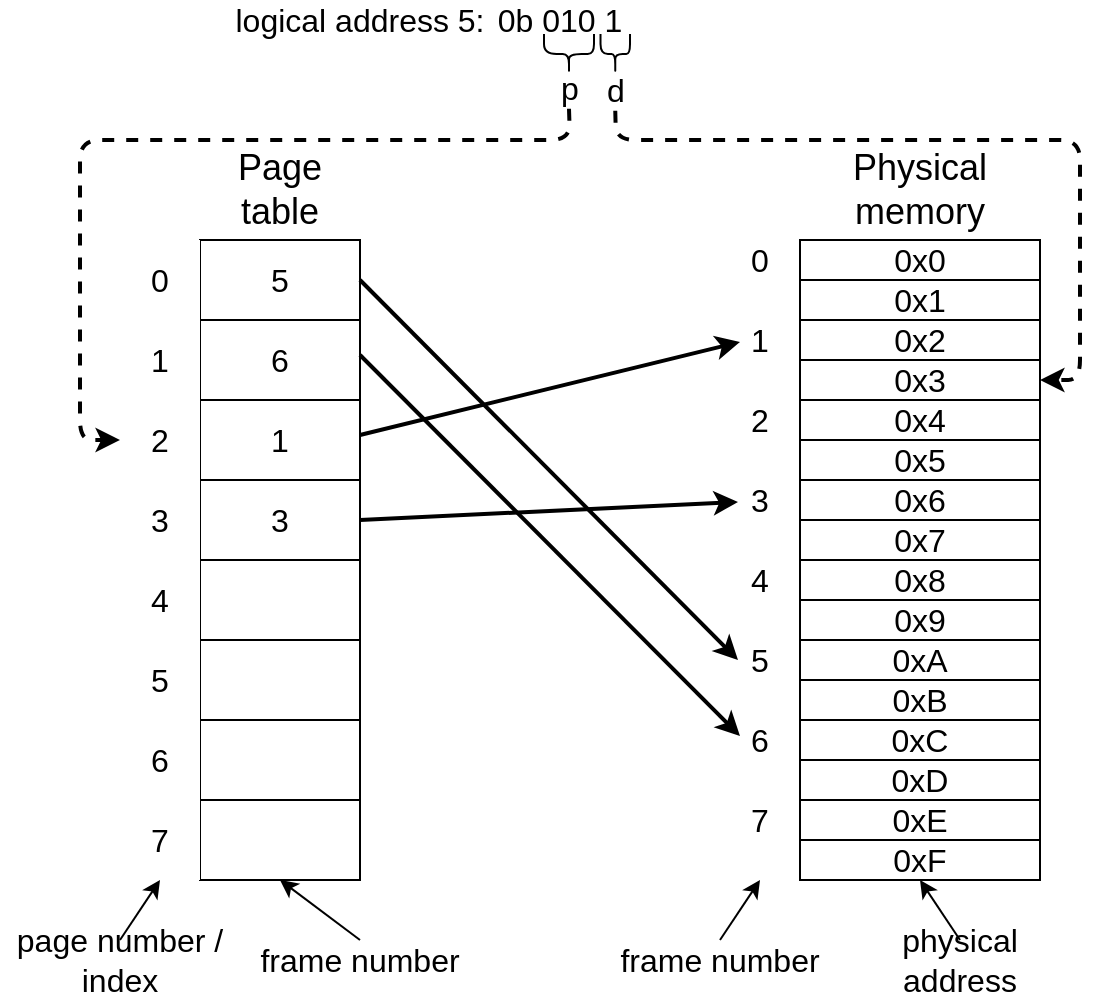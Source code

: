 <mxfile version="14.5.1" type="device"><diagram id="4oZDQHbLtJ5VwVEGm29x" name="Page-1"><mxGraphModel dx="749" dy="666" grid="1" gridSize="10" guides="1" tooltips="1" connect="1" arrows="1" fold="1" page="1" pageScale="1" pageWidth="850" pageHeight="1100" math="0" shadow="0"><root><mxCell id="0"/><mxCell id="1" parent="0"/><mxCell id="0VnadwA98aup2bAQfPx1-9" value="&lt;font style=&quot;font-size: 18px&quot;&gt;Page table&lt;/font&gt;" style="text;html=1;strokeColor=none;fillColor=none;align=center;verticalAlign=middle;whiteSpace=wrap;rounded=0;" vertex="1" parent="1"><mxGeometry x="200" y="190" width="80" height="50" as="geometry"/></mxCell><mxCell id="0VnadwA98aup2bAQfPx1-18" value="&lt;font style=&quot;font-size: 16px&quot;&gt;0x0&lt;/font&gt;" style="rounded=0;whiteSpace=wrap;html=1;" vertex="1" parent="1"><mxGeometry x="500" y="240" width="120" height="20" as="geometry"/></mxCell><mxCell id="0VnadwA98aup2bAQfPx1-19" value="&lt;span style=&quot;font-size: 16px&quot;&gt;0x1&lt;/span&gt;" style="rounded=0;whiteSpace=wrap;html=1;" vertex="1" parent="1"><mxGeometry x="500" y="260" width="120" height="20" as="geometry"/></mxCell><mxCell id="0VnadwA98aup2bAQfPx1-26" value="&lt;font style=&quot;font-size: 18px&quot;&gt;Physical memory&lt;/font&gt;" style="text;html=1;strokeColor=none;fillColor=none;align=center;verticalAlign=middle;whiteSpace=wrap;rounded=0;" vertex="1" parent="1"><mxGeometry x="500" y="190" width="120" height="50" as="geometry"/></mxCell><mxCell id="0VnadwA98aup2bAQfPx1-27" value="&lt;font style=&quot;font-size: 16px&quot;&gt;0&lt;/font&gt;" style="text;html=1;strokeColor=none;fillColor=none;align=center;verticalAlign=middle;whiteSpace=wrap;rounded=0;" vertex="1" parent="1"><mxGeometry x="460" y="240" width="40" height="20" as="geometry"/></mxCell><mxCell id="0VnadwA98aup2bAQfPx1-28" value="&lt;font style=&quot;font-size: 16px&quot;&gt;1&lt;/font&gt;" style="text;html=1;strokeColor=none;fillColor=none;align=center;verticalAlign=middle;whiteSpace=wrap;rounded=0;" vertex="1" parent="1"><mxGeometry x="460" y="280" width="40" height="20" as="geometry"/></mxCell><mxCell id="0VnadwA98aup2bAQfPx1-35" value="&lt;font style=&quot;font-size: 16px&quot;&gt;page number / &lt;br&gt;index&lt;/font&gt;" style="text;html=1;strokeColor=none;fillColor=none;align=center;verticalAlign=middle;whiteSpace=wrap;rounded=0;" vertex="1" parent="1"><mxGeometry x="100" y="590" width="120" height="20" as="geometry"/></mxCell><mxCell id="0VnadwA98aup2bAQfPx1-36" value="" style="endArrow=classic;html=1;exitX=0.5;exitY=0;exitDx=0;exitDy=0;entryX=0.5;entryY=1;entryDx=0;entryDy=0;" edge="1" parent="1" source="0VnadwA98aup2bAQfPx1-35" target="0VnadwA98aup2bAQfPx1-62"><mxGeometry width="50" height="50" relative="1" as="geometry"><mxPoint x="400" y="490" as="sourcePoint"/><mxPoint x="450" y="440" as="targetPoint"/></mxGeometry></mxCell><mxCell id="0VnadwA98aup2bAQfPx1-1" value="&lt;font style=&quot;font-size: 16px&quot;&gt;5&lt;/font&gt;" style="rounded=0;whiteSpace=wrap;html=1;container=0;" vertex="1" parent="1"><mxGeometry x="200" y="240" width="80" height="40" as="geometry"/></mxCell><mxCell id="0VnadwA98aup2bAQfPx1-2" value="&lt;span style=&quot;font-size: 16px&quot;&gt;6&lt;/span&gt;" style="rounded=0;whiteSpace=wrap;html=1;container=0;" vertex="1" parent="1"><mxGeometry x="200" y="280" width="80" height="40" as="geometry"/></mxCell><mxCell id="0VnadwA98aup2bAQfPx1-3" value="&lt;span style=&quot;font-size: 16px&quot;&gt;1&lt;/span&gt;" style="rounded=0;whiteSpace=wrap;html=1;container=0;" vertex="1" parent="1"><mxGeometry x="200" y="320" width="80" height="40" as="geometry"/></mxCell><mxCell id="0VnadwA98aup2bAQfPx1-4" value="&lt;span style=&quot;font-size: 16px&quot;&gt;3&lt;/span&gt;" style="rounded=0;whiteSpace=wrap;html=1;container=0;" vertex="1" parent="1"><mxGeometry x="200" y="360" width="80" height="40" as="geometry"/></mxCell><mxCell id="0VnadwA98aup2bAQfPx1-5" value="" style="rounded=0;whiteSpace=wrap;html=1;container=0;" vertex="1" parent="1"><mxGeometry x="200" y="400" width="80" height="40" as="geometry"/></mxCell><mxCell id="0VnadwA98aup2bAQfPx1-6" value="" style="rounded=0;whiteSpace=wrap;html=1;container=0;" vertex="1" parent="1"><mxGeometry x="200" y="440" width="80" height="40" as="geometry"/></mxCell><mxCell id="0VnadwA98aup2bAQfPx1-7" value="" style="rounded=0;whiteSpace=wrap;html=1;container=0;" vertex="1" parent="1"><mxGeometry x="200" y="480" width="80" height="40" as="geometry"/></mxCell><mxCell id="0VnadwA98aup2bAQfPx1-8" value="" style="rounded=0;whiteSpace=wrap;html=1;container=0;" vertex="1" parent="1"><mxGeometry x="200" y="520" width="80" height="40" as="geometry"/></mxCell><mxCell id="0VnadwA98aup2bAQfPx1-63" value="&lt;span style=&quot;font-size: 16px&quot;&gt;frame number&lt;/span&gt;" style="text;html=1;strokeColor=none;fillColor=none;align=center;verticalAlign=middle;whiteSpace=wrap;rounded=0;" vertex="1" parent="1"><mxGeometry x="180" y="590" width="200" height="20" as="geometry"/></mxCell><mxCell id="0VnadwA98aup2bAQfPx1-64" value="" style="endArrow=classic;html=1;exitX=0.5;exitY=0;exitDx=0;exitDy=0;entryX=0.5;entryY=1;entryDx=0;entryDy=0;" edge="1" parent="1" source="0VnadwA98aup2bAQfPx1-63" target="0VnadwA98aup2bAQfPx1-8"><mxGeometry width="50" height="50" relative="1" as="geometry"><mxPoint x="150" y="600" as="sourcePoint"/><mxPoint x="170" y="570" as="targetPoint"/></mxGeometry></mxCell><mxCell id="0VnadwA98aup2bAQfPx1-65" value="&lt;font style=&quot;font-size: 16px&quot;&gt;0x2&lt;/font&gt;" style="rounded=0;whiteSpace=wrap;html=1;" vertex="1" parent="1"><mxGeometry x="500" y="280" width="120" height="20" as="geometry"/></mxCell><mxCell id="0VnadwA98aup2bAQfPx1-66" value="&lt;span style=&quot;font-size: 16px&quot;&gt;0x3&lt;/span&gt;" style="rounded=0;whiteSpace=wrap;html=1;" vertex="1" parent="1"><mxGeometry x="500" y="300" width="120" height="20" as="geometry"/></mxCell><mxCell id="0VnadwA98aup2bAQfPx1-69" value="&lt;font style=&quot;font-size: 16px&quot;&gt;2&lt;/font&gt;" style="text;html=1;strokeColor=none;fillColor=none;align=center;verticalAlign=middle;whiteSpace=wrap;rounded=0;" vertex="1" parent="1"><mxGeometry x="460" y="320" width="40" height="20" as="geometry"/></mxCell><mxCell id="0VnadwA98aup2bAQfPx1-70" value="&lt;font style=&quot;font-size: 16px&quot;&gt;0x4&lt;/font&gt;" style="rounded=0;whiteSpace=wrap;html=1;" vertex="1" parent="1"><mxGeometry x="500" y="320" width="120" height="20" as="geometry"/></mxCell><mxCell id="0VnadwA98aup2bAQfPx1-71" value="&lt;span style=&quot;font-size: 16px&quot;&gt;0x5&lt;/span&gt;" style="rounded=0;whiteSpace=wrap;html=1;" vertex="1" parent="1"><mxGeometry x="500" y="340" width="120" height="20" as="geometry"/></mxCell><mxCell id="0VnadwA98aup2bAQfPx1-72" value="&lt;font style=&quot;font-size: 16px&quot;&gt;3&lt;/font&gt;" style="text;html=1;strokeColor=none;fillColor=none;align=center;verticalAlign=middle;whiteSpace=wrap;rounded=0;" vertex="1" parent="1"><mxGeometry x="460" y="360" width="40" height="20" as="geometry"/></mxCell><mxCell id="0VnadwA98aup2bAQfPx1-73" value="&lt;font style=&quot;font-size: 16px&quot;&gt;0x6&lt;/font&gt;" style="rounded=0;whiteSpace=wrap;html=1;" vertex="1" parent="1"><mxGeometry x="500" y="360" width="120" height="20" as="geometry"/></mxCell><mxCell id="0VnadwA98aup2bAQfPx1-74" value="&lt;span style=&quot;font-size: 16px&quot;&gt;0x7&lt;/span&gt;" style="rounded=0;whiteSpace=wrap;html=1;" vertex="1" parent="1"><mxGeometry x="500" y="380" width="120" height="20" as="geometry"/></mxCell><mxCell id="0VnadwA98aup2bAQfPx1-75" value="&lt;font style=&quot;font-size: 16px&quot;&gt;4&lt;/font&gt;" style="text;html=1;strokeColor=none;fillColor=none;align=center;verticalAlign=middle;whiteSpace=wrap;rounded=0;" vertex="1" parent="1"><mxGeometry x="460" y="400" width="40" height="20" as="geometry"/></mxCell><mxCell id="0VnadwA98aup2bAQfPx1-76" value="&lt;font style=&quot;font-size: 16px&quot;&gt;0x8&lt;/font&gt;" style="rounded=0;whiteSpace=wrap;html=1;" vertex="1" parent="1"><mxGeometry x="500" y="400" width="120" height="20" as="geometry"/></mxCell><mxCell id="0VnadwA98aup2bAQfPx1-77" value="&lt;span style=&quot;font-size: 16px&quot;&gt;0x9&lt;/span&gt;" style="rounded=0;whiteSpace=wrap;html=1;" vertex="1" parent="1"><mxGeometry x="500" y="420" width="120" height="20" as="geometry"/></mxCell><mxCell id="0VnadwA98aup2bAQfPx1-78" value="&lt;font style=&quot;font-size: 16px&quot;&gt;5&lt;/font&gt;" style="text;html=1;strokeColor=none;fillColor=none;align=center;verticalAlign=middle;whiteSpace=wrap;rounded=0;" vertex="1" parent="1"><mxGeometry x="460" y="440" width="40" height="20" as="geometry"/></mxCell><mxCell id="0VnadwA98aup2bAQfPx1-79" value="&lt;font style=&quot;font-size: 16px&quot;&gt;0xA&lt;/font&gt;" style="rounded=0;whiteSpace=wrap;html=1;" vertex="1" parent="1"><mxGeometry x="500" y="440" width="120" height="20" as="geometry"/></mxCell><mxCell id="0VnadwA98aup2bAQfPx1-80" value="&lt;span style=&quot;font-size: 16px&quot;&gt;0xB&lt;/span&gt;" style="rounded=0;whiteSpace=wrap;html=1;" vertex="1" parent="1"><mxGeometry x="500" y="460" width="120" height="20" as="geometry"/></mxCell><mxCell id="0VnadwA98aup2bAQfPx1-81" value="&lt;font style=&quot;font-size: 16px&quot;&gt;6&lt;/font&gt;" style="text;html=1;strokeColor=none;fillColor=none;align=center;verticalAlign=middle;whiteSpace=wrap;rounded=0;" vertex="1" parent="1"><mxGeometry x="460" y="480" width="40" height="20" as="geometry"/></mxCell><mxCell id="0VnadwA98aup2bAQfPx1-82" value="&lt;font style=&quot;font-size: 16px&quot;&gt;0xC&lt;/font&gt;" style="rounded=0;whiteSpace=wrap;html=1;" vertex="1" parent="1"><mxGeometry x="500" y="480" width="120" height="20" as="geometry"/></mxCell><mxCell id="0VnadwA98aup2bAQfPx1-83" value="&lt;span style=&quot;font-size: 16px&quot;&gt;0xD&lt;/span&gt;" style="rounded=0;whiteSpace=wrap;html=1;" vertex="1" parent="1"><mxGeometry x="500" y="500" width="120" height="20" as="geometry"/></mxCell><mxCell id="0VnadwA98aup2bAQfPx1-84" value="&lt;font style=&quot;font-size: 16px&quot;&gt;7&lt;/font&gt;" style="text;html=1;strokeColor=none;fillColor=none;align=center;verticalAlign=middle;whiteSpace=wrap;rounded=0;" vertex="1" parent="1"><mxGeometry x="460" y="520" width="40" height="20" as="geometry"/></mxCell><mxCell id="0VnadwA98aup2bAQfPx1-85" value="&lt;font style=&quot;font-size: 16px&quot;&gt;0xE&lt;/font&gt;" style="rounded=0;whiteSpace=wrap;html=1;" vertex="1" parent="1"><mxGeometry x="500" y="520" width="120" height="20" as="geometry"/></mxCell><mxCell id="0VnadwA98aup2bAQfPx1-86" value="&lt;span style=&quot;font-size: 16px&quot;&gt;0xF&lt;/span&gt;" style="rounded=0;whiteSpace=wrap;html=1;" vertex="1" parent="1"><mxGeometry x="500" y="540" width="120" height="20" as="geometry"/></mxCell><mxCell id="0VnadwA98aup2bAQfPx1-87" value="" style="endArrow=classic;html=1;exitX=0.5;exitY=0;exitDx=0;exitDy=0;" edge="1" source="0VnadwA98aup2bAQfPx1-88" parent="1"><mxGeometry width="50" height="50" relative="1" as="geometry"><mxPoint x="400" y="630" as="sourcePoint"/><mxPoint x="480" y="560" as="targetPoint"/></mxGeometry></mxCell><mxCell id="0VnadwA98aup2bAQfPx1-88" value="&lt;span style=&quot;font-size: 16px&quot;&gt;frame number&lt;/span&gt;" style="text;html=1;strokeColor=none;fillColor=none;align=center;verticalAlign=middle;whiteSpace=wrap;rounded=0;" vertex="1" parent="1"><mxGeometry x="400" y="590" width="120" height="20" as="geometry"/></mxCell><mxCell id="0VnadwA98aup2bAQfPx1-90" value="" style="endArrow=classic;html=1;exitX=0.5;exitY=0;exitDx=0;exitDy=0;" edge="1" source="0VnadwA98aup2bAQfPx1-91" parent="1"><mxGeometry width="50" height="50" relative="1" as="geometry"><mxPoint x="480" y="630" as="sourcePoint"/><mxPoint x="560" y="560" as="targetPoint"/></mxGeometry></mxCell><mxCell id="0VnadwA98aup2bAQfPx1-91" value="&lt;span style=&quot;font-size: 16px&quot;&gt;physical address&lt;/span&gt;" style="text;html=1;strokeColor=none;fillColor=none;align=center;verticalAlign=middle;whiteSpace=wrap;rounded=0;" vertex="1" parent="1"><mxGeometry x="520" y="590" width="120" height="20" as="geometry"/></mxCell><mxCell id="0VnadwA98aup2bAQfPx1-92" value="" style="endArrow=classic;html=1;fontSize=16;exitX=1;exitY=0.5;exitDx=0;exitDy=0;entryX=0.225;entryY=0.5;entryDx=0;entryDy=0;strokeWidth=2;entryPerimeter=0;" edge="1" parent="1" source="0VnadwA98aup2bAQfPx1-1" target="0VnadwA98aup2bAQfPx1-78"><mxGeometry width="50" height="50" relative="1" as="geometry"><mxPoint x="400" y="480" as="sourcePoint"/><mxPoint x="450" y="430" as="targetPoint"/></mxGeometry></mxCell><mxCell id="0VnadwA98aup2bAQfPx1-93" value="" style="endArrow=classic;html=1;fontSize=16;exitX=1;exitY=0.5;exitDx=0;exitDy=0;entryX=0.25;entryY=0.4;entryDx=0;entryDy=0;strokeWidth=2;entryPerimeter=0;" edge="1" parent="1" target="0VnadwA98aup2bAQfPx1-81"><mxGeometry width="50" height="50" relative="1" as="geometry"><mxPoint x="280" y="297.5" as="sourcePoint"/><mxPoint x="460" y="482.5" as="targetPoint"/></mxGeometry></mxCell><mxCell id="0VnadwA98aup2bAQfPx1-94" value="" style="endArrow=classic;html=1;fontSize=16;exitX=1;exitY=0.5;exitDx=0;exitDy=0;strokeWidth=2;entryX=0.25;entryY=0.55;entryDx=0;entryDy=0;entryPerimeter=0;" edge="1" parent="1" target="0VnadwA98aup2bAQfPx1-28"><mxGeometry width="50" height="50" relative="1" as="geometry"><mxPoint x="280" y="337.5" as="sourcePoint"/><mxPoint x="460" y="522.5" as="targetPoint"/></mxGeometry></mxCell><mxCell id="0VnadwA98aup2bAQfPx1-95" value="" style="endArrow=classic;html=1;fontSize=16;exitX=1;exitY=0.5;exitDx=0;exitDy=0;entryX=0.225;entryY=0.55;entryDx=0;entryDy=0;strokeWidth=2;entryPerimeter=0;" edge="1" parent="1" target="0VnadwA98aup2bAQfPx1-72"><mxGeometry width="50" height="50" relative="1" as="geometry"><mxPoint x="280" y="380.0" as="sourcePoint"/><mxPoint x="460" y="332.5" as="targetPoint"/></mxGeometry></mxCell><mxCell id="0VnadwA98aup2bAQfPx1-96" value="" style="group" vertex="1" connectable="0" parent="1"><mxGeometry x="160" y="240" width="40" height="320" as="geometry"/></mxCell><mxCell id="0VnadwA98aup2bAQfPx1-55" value="&lt;font style=&quot;font-size: 16px&quot;&gt;0&lt;/font&gt;" style="rounded=0;whiteSpace=wrap;html=1;container=0;strokeColor=none;" vertex="1" parent="0VnadwA98aup2bAQfPx1-96"><mxGeometry width="40" height="40" as="geometry"/></mxCell><mxCell id="0VnadwA98aup2bAQfPx1-56" value="&lt;span style=&quot;font-size: 16px&quot;&gt;1&lt;/span&gt;" style="rounded=0;whiteSpace=wrap;html=1;container=0;strokeColor=none;" vertex="1" parent="0VnadwA98aup2bAQfPx1-96"><mxGeometry y="40" width="40" height="40" as="geometry"/></mxCell><mxCell id="0VnadwA98aup2bAQfPx1-57" value="&lt;span style=&quot;font-size: 16px&quot;&gt;2&lt;/span&gt;" style="rounded=0;whiteSpace=wrap;html=1;container=0;strokeColor=none;" vertex="1" parent="0VnadwA98aup2bAQfPx1-96"><mxGeometry y="80" width="40" height="40" as="geometry"/></mxCell><mxCell id="0VnadwA98aup2bAQfPx1-58" value="&lt;span style=&quot;font-size: 16px&quot;&gt;3&lt;/span&gt;" style="rounded=0;whiteSpace=wrap;html=1;container=0;strokeColor=none;" vertex="1" parent="0VnadwA98aup2bAQfPx1-96"><mxGeometry y="120" width="40" height="40" as="geometry"/></mxCell><mxCell id="0VnadwA98aup2bAQfPx1-59" value="4" style="rounded=0;whiteSpace=wrap;html=1;container=0;fontSize=16;strokeColor=none;" vertex="1" parent="0VnadwA98aup2bAQfPx1-96"><mxGeometry y="160" width="40" height="40" as="geometry"/></mxCell><mxCell id="0VnadwA98aup2bAQfPx1-60" value="5" style="rounded=0;whiteSpace=wrap;html=1;container=0;fontSize=16;strokeColor=none;" vertex="1" parent="0VnadwA98aup2bAQfPx1-96"><mxGeometry y="200" width="40" height="40" as="geometry"/></mxCell><mxCell id="0VnadwA98aup2bAQfPx1-61" value="6" style="rounded=0;whiteSpace=wrap;html=1;container=0;fontSize=16;strokeColor=none;" vertex="1" parent="0VnadwA98aup2bAQfPx1-96"><mxGeometry y="240" width="40" height="40" as="geometry"/></mxCell><mxCell id="0VnadwA98aup2bAQfPx1-62" value="7" style="rounded=0;whiteSpace=wrap;html=1;container=0;fontSize=16;strokeColor=none;" vertex="1" parent="0VnadwA98aup2bAQfPx1-96"><mxGeometry y="280" width="40" height="40" as="geometry"/></mxCell><mxCell id="0VnadwA98aup2bAQfPx1-97" value="logical address 5:" style="text;html=1;strokeColor=none;fillColor=none;align=center;verticalAlign=middle;whiteSpace=wrap;rounded=0;fontSize=16;" vertex="1" parent="1"><mxGeometry x="210" y="120" width="140" height="20" as="geometry"/></mxCell><mxCell id="0VnadwA98aup2bAQfPx1-98" value="0b 010 1" style="text;html=1;strokeColor=none;fillColor=none;align=center;verticalAlign=middle;whiteSpace=wrap;rounded=0;fontSize=16;" vertex="1" parent="1"><mxGeometry x="320" y="120" width="120" height="20" as="geometry"/></mxCell><mxCell id="0VnadwA98aup2bAQfPx1-99" value="" style="shape=curlyBracket;whiteSpace=wrap;html=1;rounded=1;fontSize=16;rotation=-90;" vertex="1" parent="1"><mxGeometry x="374.5" y="134.5" width="20" height="25" as="geometry"/></mxCell><mxCell id="0VnadwA98aup2bAQfPx1-100" value="" style="shape=curlyBracket;whiteSpace=wrap;html=1;rounded=1;fontSize=16;rotation=-90;" vertex="1" parent="1"><mxGeometry x="397.63" y="139.62" width="20" height="14.75" as="geometry"/></mxCell><mxCell id="0VnadwA98aup2bAQfPx1-101" value="p" style="text;html=1;strokeColor=none;fillColor=none;align=center;verticalAlign=middle;whiteSpace=wrap;rounded=0;fontSize=16;" vertex="1" parent="1"><mxGeometry x="364.5" y="154.37" width="40" height="20" as="geometry"/></mxCell><mxCell id="0VnadwA98aup2bAQfPx1-102" value="d" style="text;html=1;strokeColor=none;fillColor=none;align=center;verticalAlign=middle;whiteSpace=wrap;rounded=0;fontSize=16;" vertex="1" parent="1"><mxGeometry x="387.63" y="155.37" width="40" height="20" as="geometry"/></mxCell><mxCell id="0VnadwA98aup2bAQfPx1-103" value="" style="endArrow=classic;html=1;strokeWidth=2;fontSize=16;entryX=0;entryY=0.5;entryDx=0;entryDy=0;exitX=0.5;exitY=1;exitDx=0;exitDy=0;dashed=1;" edge="1" parent="1" source="0VnadwA98aup2bAQfPx1-101" target="0VnadwA98aup2bAQfPx1-57"><mxGeometry width="50" height="50" relative="1" as="geometry"><mxPoint x="385" y="189" as="sourcePoint"/><mxPoint x="380" y="240" as="targetPoint"/><Array as="points"><mxPoint x="385" y="190"/><mxPoint x="140" y="190"/><mxPoint x="140" y="340"/></Array></mxGeometry></mxCell><mxCell id="0VnadwA98aup2bAQfPx1-104" value="" style="endArrow=classic;html=1;dashed=1;strokeWidth=2;fontSize=16;exitX=0.5;exitY=1;exitDx=0;exitDy=0;entryX=1;entryY=0.5;entryDx=0;entryDy=0;" edge="1" parent="1" source="0VnadwA98aup2bAQfPx1-102" target="0VnadwA98aup2bAQfPx1-66"><mxGeometry width="50" height="50" relative="1" as="geometry"><mxPoint x="480" y="290" as="sourcePoint"/><mxPoint x="660" y="300" as="targetPoint"/><Array as="points"><mxPoint x="408" y="190"/><mxPoint x="640" y="190"/><mxPoint x="640" y="310"/></Array></mxGeometry></mxCell></root></mxGraphModel></diagram></mxfile>